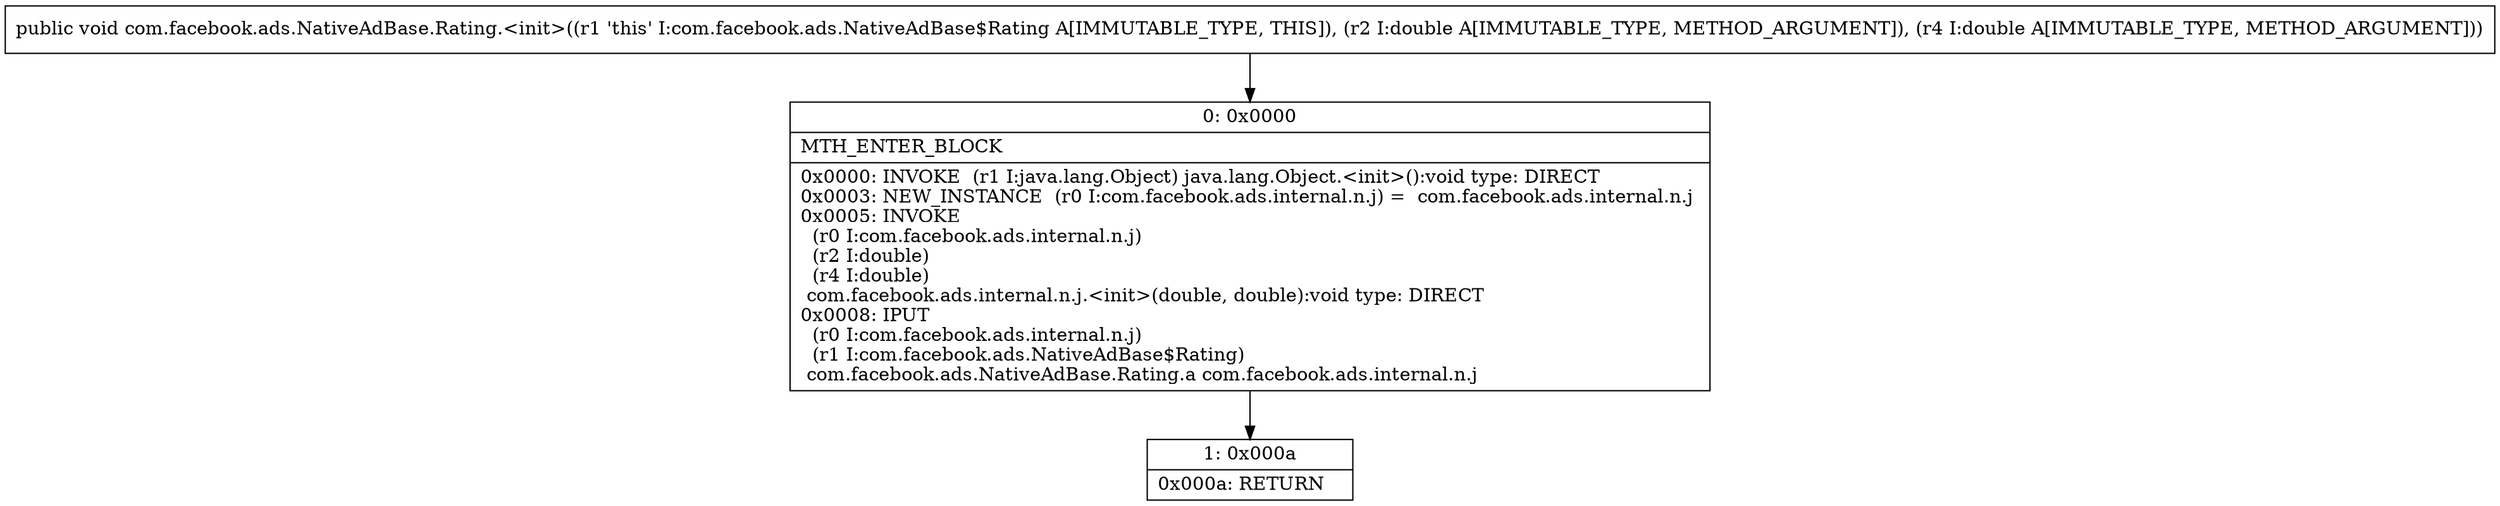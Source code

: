 digraph "CFG forcom.facebook.ads.NativeAdBase.Rating.\<init\>(DD)V" {
Node_0 [shape=record,label="{0\:\ 0x0000|MTH_ENTER_BLOCK\l|0x0000: INVOKE  (r1 I:java.lang.Object) java.lang.Object.\<init\>():void type: DIRECT \l0x0003: NEW_INSTANCE  (r0 I:com.facebook.ads.internal.n.j) =  com.facebook.ads.internal.n.j \l0x0005: INVOKE  \l  (r0 I:com.facebook.ads.internal.n.j)\l  (r2 I:double)\l  (r4 I:double)\l com.facebook.ads.internal.n.j.\<init\>(double, double):void type: DIRECT \l0x0008: IPUT  \l  (r0 I:com.facebook.ads.internal.n.j)\l  (r1 I:com.facebook.ads.NativeAdBase$Rating)\l com.facebook.ads.NativeAdBase.Rating.a com.facebook.ads.internal.n.j \l}"];
Node_1 [shape=record,label="{1\:\ 0x000a|0x000a: RETURN   \l}"];
MethodNode[shape=record,label="{public void com.facebook.ads.NativeAdBase.Rating.\<init\>((r1 'this' I:com.facebook.ads.NativeAdBase$Rating A[IMMUTABLE_TYPE, THIS]), (r2 I:double A[IMMUTABLE_TYPE, METHOD_ARGUMENT]), (r4 I:double A[IMMUTABLE_TYPE, METHOD_ARGUMENT])) }"];
MethodNode -> Node_0;
Node_0 -> Node_1;
}

